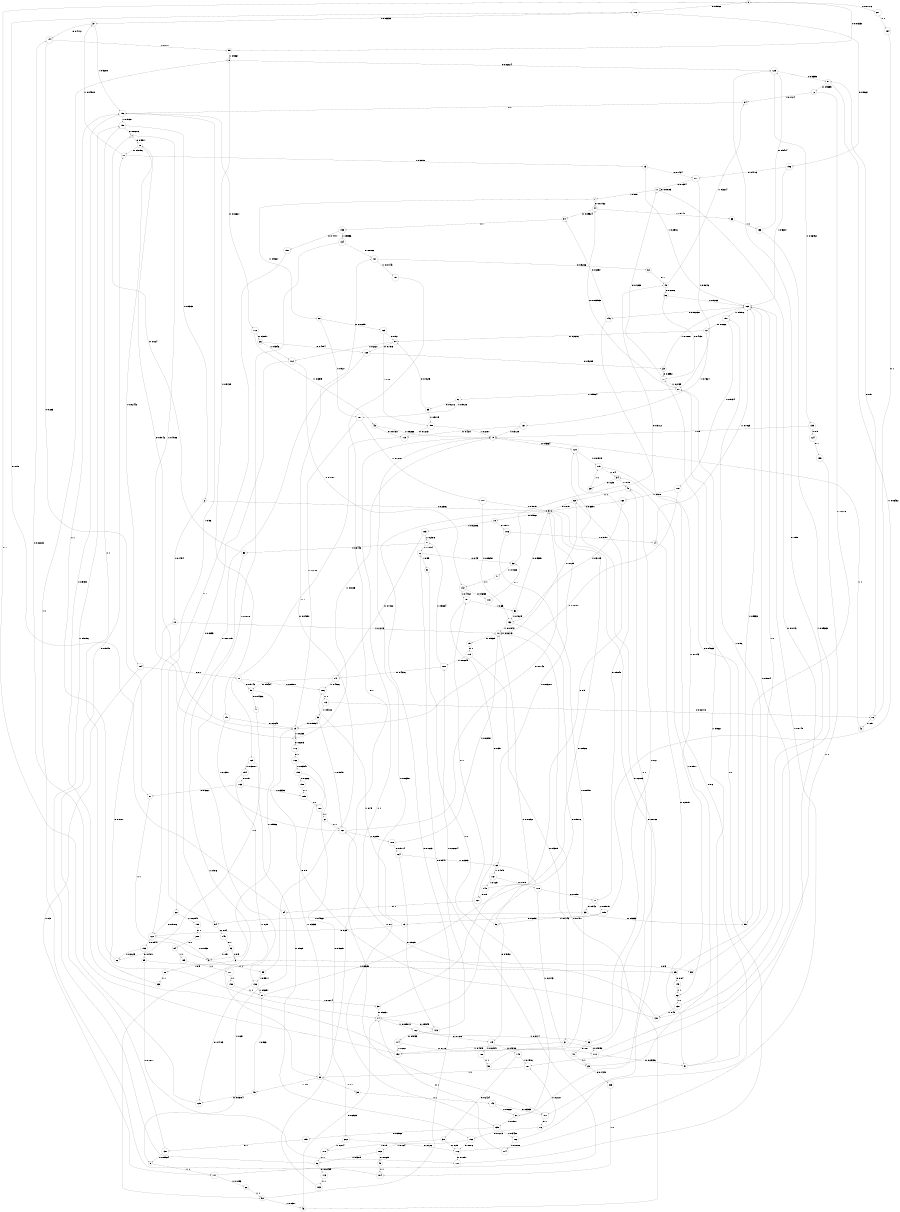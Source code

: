 digraph "ch31concat_phase3_L10" {
size = "6,8.5";
ratio = "fill";
node [shape = circle];
node [fontsize = 24];
edge [fontsize = 24];
0 -> 116 [label = "0: 0.9882   "];
0 -> 201 [label = "1: 0.01176  "];
1 -> 20 [label = "0: 0.5917   "];
1 -> 4 [label = "1: 0.4083   "];
2 -> 5 [label = "0: 0.2506   "];
2 -> 78 [label = "1: 0.7494   "];
3 -> 95 [label = "1: 1        "];
4 -> 176 [label = "0: 0.6875   "];
4 -> 79 [label = "1: 0.3125   "];
5 -> 18 [label = "0: 0.9967   "];
5 -> 69 [label = "1: 0.003277  "];
6 -> 99 [label = "0: 0.5      "];
6 -> 88 [label = "1: 0.5      "];
7 -> 44 [label = "0: 0.01732  "];
7 -> 60 [label = "1: 0.9827   "];
8 -> 125 [label = "0: 0.02614  "];
8 -> 147 [label = "1: 0.9739   "];
9 -> 117 [label = "1: 1        "];
10 -> 75 [label = "0: 0.9329   "];
10 -> 10 [label = "1: 0.06713  "];
11 -> 11 [label = "0: 0.09103  "];
11 -> 7 [label = "1: 0.909    "];
12 -> 80 [label = "0: 0.2676   "];
12 -> 137 [label = "1: 0.7324   "];
13 -> 171 [label = "0: 0.7424   "];
13 -> 169 [label = "1: 0.2576   "];
14 -> 57 [label = "0: 0.2975   "];
14 -> 169 [label = "1: 0.7025   "];
15 -> 36 [label = "0: 0.6786   "];
15 -> 64 [label = "1: 0.3214   "];
16 -> 81 [label = "0: 0.5      "];
16 -> 42 [label = "1: 0.5      "];
17 -> 13 [label = "0: 0.9509   "];
17 -> 37 [label = "1: 0.04908  "];
18 -> 106 [label = "0: 0.977    "];
18 -> 103 [label = "1: 0.02303  "];
19 -> 20 [label = "0: 0.9742   "];
19 -> 4 [label = "1: 0.0258   "];
20 -> 17 [label = "0: 0.9756   "];
20 -> 104 [label = "1: 0.02442  "];
21 -> 5 [label = "0: 0.8926   "];
21 -> 38 [label = "1: 0.1074   "];
22 -> 122 [label = "0: 0.9706   "];
22 -> 159 [label = "1: 0.02941  "];
23 -> 70 [label = "0: 0.8992   "];
23 -> 169 [label = "1: 0.1008   "];
24 -> 116 [label = "0: 0.75     "];
24 -> 9 [label = "1: 0.25     "];
25 -> 179 [label = "1: 1        "];
26 -> 128 [label = "0: 0.4054   "];
26 -> 102 [label = "1: 0.5946   "];
27 -> 120 [label = "0: 0.2083   "];
27 -> 135 [label = "1: 0.7917   "];
28 -> 32 [label = "0: 0.45     "];
28 -> 51 [label = "1: 0.55     "];
29 -> 203 [label = "0: 0.1429   "];
29 -> 34 [label = "1: 0.8571   "];
30 -> 172 [label = "0: 0.25     "];
30 -> 170 [label = "1: 0.75     "];
31 -> 110 [label = "0: 0.5152   "];
31 -> 152 [label = "1: 0.4848   "];
32 -> 15 [label = "0: 0.5172   "];
32 -> 47 [label = "1: 0.4828   "];
33 -> 55 [label = "0: 0.5333   "];
33 -> 54 [label = "1: 0.4667   "];
34 -> 25 [label = "0: 0.25     "];
34 -> 48 [label = "1: 0.75     "];
35 -> 80 [label = "0: 0.4825   "];
35 -> 190 [label = "1: 0.5175   "];
36 -> 70 [label = "0: 0.4737   "];
36 -> 169 [label = "1: 0.5263   "];
37 -> 144 [label = "0: 0.4712   "];
37 -> 156 [label = "1: 0.5288   "];
38 -> 74 [label = "0: 0.9231   "];
38 -> 10 [label = "1: 0.07692  "];
39 -> 143 [label = "1: 1        "];
40 -> 29 [label = "1: 1        "];
41 -> 86 [label = "1: 1        "];
42 -> 79 [label = "1: 1        "];
43 -> 119 [label = "0: 0.07317  "];
43 -> 79 [label = "1: 0.9268   "];
44 -> 94 [label = "0: 0.09524  "];
44 -> 63 [label = "1: 0.9048   "];
45 -> 129 [label = "0: 0.03704  "];
45 -> 21 [label = "1: 0.963    "];
46 -> 74 [label = "0: 0.2523   "];
46 -> 10 [label = "1: 0.7477   "];
47 -> 142 [label = "1: 1        "];
48 -> 68 [label = "1: 1        "];
49 -> 184 [label = "1: 1        "];
50 -> 5 [label = "0: 0.1613   "];
50 -> 46 [label = "1: 0.8387   "];
51 -> 27 [label = "1: 1        "];
52 -> 5 [label = "0: 0.5385   "];
52 -> 132 [label = "1: 0.4615   "];
53 -> 19 [label = "0: 0.09524  "];
53 -> 161 [label = "1: 0.9048   "];
54 -> 145 [label = "0: 0.04     "];
54 -> 156 [label = "1: 0.96     "];
55 -> 70 [label = "0: 0.04669  "];
55 -> 169 [label = "1: 0.9533   "];
56 -> 113 [label = "0: 0.02439  "];
56 -> 158 [label = "1: 0.9756   "];
57 -> 11 [label = "0: 0.0173   "];
57 -> 87 [label = "1: 0.9827   "];
58 -> 1 [label = "0: 0.024    "];
58 -> 50 [label = "1: 0.976    "];
59 -> 0 [label = "0: 0.01333  "];
59 -> 8 [label = "1: 0.9867   "];
60 -> 123 [label = "0: 0.07299  "];
60 -> 181 [label = "1: 0.927    "];
61 -> 35 [label = "0: 0.0272   "];
61 -> 181 [label = "1: 0.9728   "];
62 -> 138 [label = "1: 1        "];
63 -> 133 [label = "1: 1        "];
64 -> 156 [label = "1: 1        "];
65 -> 158 [label = "1: 1        "];
66 -> 50 [label = "1: 1        "];
67 -> 161 [label = "1: 1        "];
68 -> 5 [label = "0: 0.875    "];
68 -> 10 [label = "1: 0.125    "];
69 -> 175 [label = "0: 0.5152   "];
69 -> 167 [label = "1: 0.4848   "];
70 -> 11 [label = "0: 0.7265   "];
70 -> 87 [label = "1: 0.2735   "];
71 -> 90 [label = "0: 0.9143   "];
71 -> 186 [label = "1: 0.08571  "];
72 -> 55 [label = "0: 0.8276   "];
72 -> 64 [label = "1: 0.1724   "];
73 -> 122 [label = "0: 0.25     "];
73 -> 186 [label = "1: 0.75     "];
74 -> 126 [label = "0: 0.9949   "];
74 -> 162 [label = "1: 0.005072  "];
75 -> 115 [label = "0: 1        "];
76 -> 192 [label = "0: 0.7273   "];
76 -> 187 [label = "1: 0.2727   "];
77 -> 33 [label = "0: 0.942    "];
77 -> 105 [label = "1: 0.05797  "];
78 -> 74 [label = "0: 0.8787   "];
78 -> 10 [label = "1: 0.1213   "];
79 -> 120 [label = "0: 0.9364   "];
79 -> 135 [label = "1: 0.06357  "];
80 -> 128 [label = "0: 0.7973   "];
80 -> 102 [label = "1: 0.2027   "];
81 -> 72 [label = "0: 0.9355   "];
81 -> 105 [label = "1: 0.06452  "];
82 -> 15 [label = "0: 1        "];
83 -> 40 [label = "0: 0.8      "];
83 -> 48 [label = "1: 0.2      "];
84 -> 189 [label = "1: 1        "];
85 -> 149 [label = "0: 0.04     "];
85 -> 157 [label = "1: 0.96     "];
86 -> 156 [label = "1: 1        "];
87 -> 44 [label = "0: 0.003565  "];
87 -> 61 [label = "1: 0.9964   "];
88 -> 65 [label = "1: 1        "];
89 -> 111 [label = "0: 0.1071   "];
89 -> 85 [label = "1: 0.8929   "];
90 -> 41 [label = "0: 0.04636  "];
90 -> 3 [label = "1: 0.9536   "];
91 -> 28 [label = "0: 0.1554   "];
91 -> 58 [label = "1: 0.8446   "];
92 -> 39 [label = "0: 0.1      "];
92 -> 45 [label = "1: 0.9      "];
93 -> 6 [label = "0: 0.5      "];
93 -> 3 [label = "1: 0.5      "];
94 -> 153 [label = "1: 1        "];
95 -> 121 [label = "0: 0.04891  "];
95 -> 136 [label = "1: 0.9511   "];
96 -> 151 [label = "1: 1        "];
97 -> 3 [label = "1: 1        "];
98 -> 48 [label = "1: 1        "];
99 -> 169 [label = "1: 1        "];
100 -> 67 [label = "1: 1        "];
101 -> 150 [label = "1: 1        "];
102 -> 22 [label = "0: 0.8293   "];
102 -> 142 [label = "1: 0.1707   "];
103 -> 141 [label = "0: 0.7022   "];
103 -> 91 [label = "1: 0.2978   "];
104 -> 71 [label = "0: 0.7      "];
104 -> 117 [label = "1: 0.3      "];
105 -> 73 [label = "0: 0.2857   "];
105 -> 96 [label = "1: 0.7143   "];
106 -> 14 [label = "0: 0.9151   "];
106 -> 152 [label = "1: 0.08487  "];
107 -> 5 [label = "0: 0.9075   "];
107 -> 132 [label = "1: 0.09251  "];
108 -> 164 [label = "0: 0.9714   "];
108 -> 10 [label = "1: 0.02857  "];
109 -> 19 [label = "0: 0.08197  "];
109 -> 160 [label = "1: 0.918    "];
110 -> 57 [label = "0: 0.09156  "];
110 -> 169 [label = "1: 0.9084   "];
111 -> 87 [label = "1: 1        "];
112 -> 26 [label = "0: 0.3051   "];
112 -> 43 [label = "1: 0.6949   "];
113 -> 183 [label = "1: 1        "];
114 -> 110 [label = "0: 0.718    "];
114 -> 152 [label = "1: 0.282    "];
115 -> 31 [label = "0: 0.9315   "];
115 -> 180 [label = "1: 0.06845  "];
116 -> 196 [label = "0: 0.9667   "];
116 -> 37 [label = "1: 0.03333  "];
117 -> 28 [label = "0: 0.8947   "];
117 -> 66 [label = "1: 0.1053   "];
118 -> 32 [label = "0: 1        "];
119 -> 165 [label = "0: 1        "];
120 -> 77 [label = "0: 0.9848   "];
120 -> 179 [label = "1: 0.01515  "];
121 -> 82 [label = "0: 0.9286   "];
121 -> 197 [label = "1: 0.07143  "];
122 -> 193 [label = "0: 0.8947   "];
122 -> 3 [label = "1: 0.1053   "];
123 -> 80 [label = "0: 0.92     "];
123 -> 190 [label = "1: 0.08     "];
124 -> 199 [label = "0: 1        "];
125 -> 81 [label = "0: 0.9355   "];
125 -> 139 [label = "1: 0.06452  "];
126 -> 114 [label = "0: 0.9733   "];
126 -> 180 [label = "1: 0.02674  "];
127 -> 24 [label = "0: 1        "];
128 -> 23 [label = "0: 0.9289   "];
128 -> 54 [label = "1: 0.07115  "];
129 -> 0 [label = "0: 1        "];
130 -> 19 [label = "0: 0.9      "];
130 -> 161 [label = "1: 0.1      "];
131 -> 17 [label = "0: 0.9048   "];
131 -> 9 [label = "1: 0.09524  "];
132 -> 74 [label = "0: 0.9816   "];
132 -> 10 [label = "1: 0.01842  "];
133 -> 125 [label = "0: 0.9474   "];
133 -> 130 [label = "1: 0.05263  "];
134 -> 121 [label = "0: 0.8182   "];
134 -> 136 [label = "1: 0.1818   "];
135 -> 195 [label = "0: 0.6562   "];
135 -> 182 [label = "1: 0.3438   "];
136 -> 129 [label = "0: 0.4703   "];
136 -> 21 [label = "1: 0.5297   "];
137 -> 119 [label = "0: 0.4271   "];
137 -> 79 [label = "1: 0.5729   "];
138 -> 125 [label = "0: 0.55     "];
138 -> 130 [label = "1: 0.45     "];
139 -> 124 [label = "0: 0.5      "];
139 -> 79 [label = "1: 0.5      "];
140 -> 30 [label = "0: 0.2424   "];
140 -> 187 [label = "1: 0.7576   "];
141 -> 90 [label = "0: 0.5434   "];
141 -> 186 [label = "1: 0.4566   "];
142 -> 118 [label = "0: 0.5238   "];
142 -> 151 [label = "1: 0.4762   "];
143 -> 177 [label = "0: 0.3333   "];
143 -> 27 [label = "1: 0.6667   "];
144 -> 97 [label = "0: 0.283    "];
144 -> 59 [label = "1: 0.717    "];
145 -> 93 [label = "0: 1        "];
146 -> 94 [label = "0: 0.2857   "];
146 -> 62 [label = "1: 0.7143   "];
147 -> 19 [label = "0: 0.2649   "];
147 -> 161 [label = "1: 0.7351   "];
148 -> 127 [label = "0: 0.5      "];
148 -> 68 [label = "1: 0.5      "];
149 -> 62 [label = "1: 1        "];
150 -> 21 [label = "1: 1        "];
151 -> 127 [label = "0: 0.35     "];
151 -> 52 [label = "1: 0.65     "];
152 -> 144 [label = "0: 0.02613  "];
152 -> 156 [label = "1: 0.9739   "];
153 -> 191 [label = "0: 0.4444   "];
153 -> 134 [label = "1: 0.5556   "];
154 -> 163 [label = "0: 0.75     "];
154 -> 92 [label = "1: 0.25     "];
155 -> 198 [label = "0: 0.6667   "];
155 -> 92 [label = "1: 0.3333   "];
156 -> 112 [label = "0: 0.02621  "];
156 -> 158 [label = "1: 0.9738   "];
157 -> 12 [label = "0: 0.0266   "];
157 -> 109 [label = "1: 0.9734   "];
158 -> 1 [label = "0: 0.06172  "];
158 -> 2 [label = "1: 0.9383   "];
159 -> 200 [label = "0: 1        "];
160 -> 5 [label = "0: 0.6891   "];
160 -> 132 [label = "1: 0.3109   "];
161 -> 5 [label = "0: 0.7742   "];
161 -> 108 [label = "1: 0.2258   "];
162 -> 175 [label = "0: 0.7826   "];
162 -> 83 [label = "1: 0.2174   "];
163 -> 97 [label = "0: 0.6667   "];
163 -> 185 [label = "1: 0.3333   "];
164 -> 126 [label = "0: 0.9697   "];
164 -> 69 [label = "1: 0.0303   "];
165 -> 192 [label = "0: 0.969    "];
165 -> 154 [label = "1: 0.03101  "];
166 -> 202 [label = "0: 0.9605   "];
166 -> 155 [label = "1: 0.03947  "];
167 -> 178 [label = "0: 0.875    "];
167 -> 148 [label = "1: 0.125    "];
168 -> 49 [label = "0: 0.0625   "];
168 -> 56 [label = "1: 0.9375   "];
169 -> 146 [label = "0: 0.002831  "];
169 -> 157 [label = "1: 0.9972   "];
170 -> 56 [label = "1: 1        "];
171 -> 11 [label = "0: 0.1354   "];
171 -> 87 [label = "1: 0.8646   "];
172 -> 111 [label = "0: 0.1851   "];
172 -> 169 [label = "1: 0.8149   "];
173 -> 16 [label = "0: 0.02778  "];
173 -> 53 [label = "1: 0.9722   "];
174 -> 74 [label = "0: 1        "];
175 -> 140 [label = "0: 0.9706   "];
175 -> 188 [label = "1: 0.02941  "];
176 -> 166 [label = "0: 1        "];
177 -> 76 [label = "0: 1        "];
178 -> 77 [label = "0: 0.7857   "];
178 -> 29 [label = "1: 0.2143   "];
179 -> 177 [label = "0: 0.6      "];
179 -> 34 [label = "1: 0.4      "];
180 -> 141 [label = "0: 0.4316   "];
180 -> 91 [label = "1: 0.5684   "];
181 -> 19 [label = "0: 0.2782   "];
181 -> 107 [label = "1: 0.7218   "];
182 -> 5 [label = "0: 0.8182   "];
182 -> 174 [label = "1: 0.1818   "];
183 -> 79 [label = "1: 1        "];
184 -> 8 [label = "1: 1        "];
185 -> 100 [label = "1: 1        "];
186 -> 173 [label = "1: 1        "];
187 -> 92 [label = "1: 1        "];
188 -> 98 [label = "1: 1        "];
189 -> 101 [label = "1: 1        "];
190 -> 119 [label = "0: 0.7213   "];
190 -> 79 [label = "1: 0.2787   "];
191 -> 122 [label = "0: 1        "];
192 -> 172 [label = "0: 0.876    "];
192 -> 168 [label = "1: 0.124    "];
193 -> 89 [label = "0: 0.7971   "];
193 -> 86 [label = "1: 0.2029   "];
194 -> 16 [label = "0: 1        "];
195 -> 131 [label = "0: 1        "];
196 -> 171 [label = "0: 0.4713   "];
196 -> 169 [label = "1: 0.5287   "];
197 -> 177 [label = "0: 1        "];
198 -> 185 [label = "1: 1        "];
199 -> 187 [label = "1: 1        "];
200 -> 84 [label = "0: 1        "];
201 -> 194 [label = "1: 1        "];
202 -> 172 [label = "0: 0.726    "];
202 -> 170 [label = "1: 0.274    "];
203 -> 184 [label = "1: 1        "];
}
